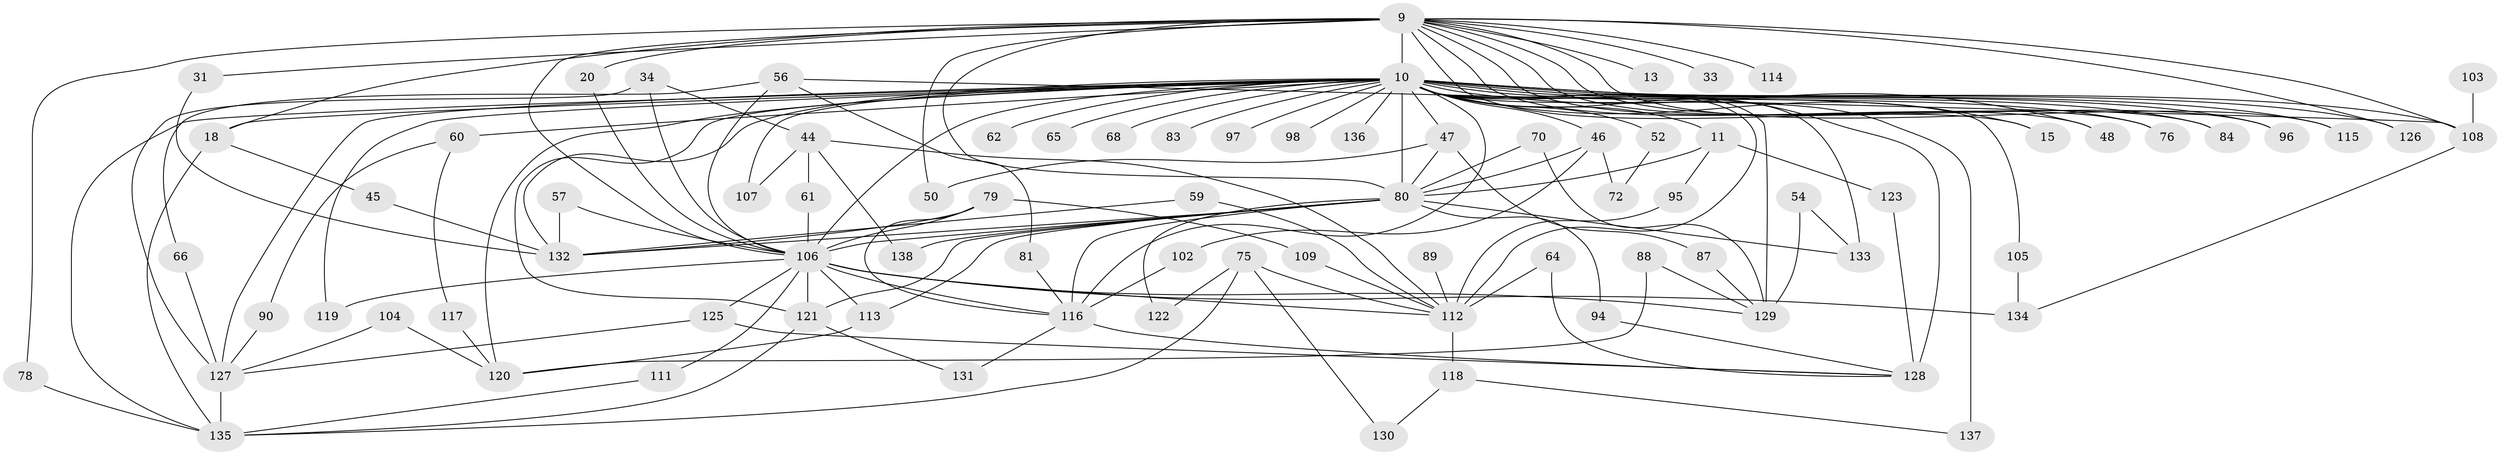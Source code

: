 // original degree distribution, {21: 0.007246376811594203, 17: 0.007246376811594203, 26: 0.007246376811594203, 18: 0.007246376811594203, 19: 0.007246376811594203, 24: 0.007246376811594203, 20: 0.014492753623188406, 33: 0.014492753623188406, 4: 0.10144927536231885, 2: 0.5652173913043478, 12: 0.007246376811594203, 3: 0.14492753623188406, 6: 0.028985507246376812, 5: 0.06521739130434782, 10: 0.007246376811594203, 8: 0.007246376811594203}
// Generated by graph-tools (version 1.1) at 2025/46/03/04/25 21:46:28]
// undirected, 82 vertices, 152 edges
graph export_dot {
graph [start="1"]
  node [color=gray90,style=filled];
  9 [super="+7"];
  10 [super="+6+8"];
  11;
  13;
  15;
  18;
  20;
  31;
  33;
  34;
  44;
  45;
  46;
  47 [super="+43"];
  48;
  50;
  52;
  54;
  56;
  57;
  59;
  60;
  61 [super="+58"];
  62;
  64;
  65 [super="+19"];
  66;
  68;
  70;
  72;
  75;
  76;
  78;
  79 [super="+42"];
  80 [super="+4"];
  81;
  83;
  84 [super="+32"];
  87;
  88;
  89;
  90;
  94;
  95;
  96;
  97;
  98;
  102;
  103;
  104;
  105;
  106 [super="+100"];
  107;
  108 [super="+92+67"];
  109;
  111;
  112 [super="+22+63"];
  113 [super="+110"];
  114;
  115;
  116 [super="+71+85+93"];
  117;
  118;
  119;
  120 [super="+82+53"];
  121 [super="+49+91"];
  122;
  123;
  125 [super="+124"];
  126 [super="+86"];
  127 [super="+69"];
  128 [super="+55+27+12"];
  129 [super="+24+30"];
  130;
  131;
  132 [super="+29+39"];
  133 [super="+77+101"];
  134 [super="+38"];
  135 [super="+36+73"];
  136;
  137 [super="+74"];
  138;
  9 -- 10 [weight=8];
  9 -- 13 [weight=2];
  9 -- 15;
  9 -- 18;
  9 -- 20;
  9 -- 33 [weight=2];
  9 -- 78;
  9 -- 96;
  9 -- 114 [weight=2];
  9 -- 76;
  9 -- 31;
  9 -- 108 [weight=3];
  9 -- 48;
  9 -- 50;
  9 -- 115;
  9 -- 126 [weight=2];
  9 -- 84;
  9 -- 80 [weight=4];
  9 -- 106 [weight=4];
  10 -- 18;
  10 -- 46;
  10 -- 48;
  10 -- 60 [weight=2];
  10 -- 65 [weight=3];
  10 -- 68 [weight=2];
  10 -- 96;
  10 -- 105;
  10 -- 112 [weight=4];
  10 -- 120 [weight=5];
  10 -- 137 [weight=3];
  10 -- 128 [weight=5];
  10 -- 136 [weight=2];
  10 -- 97 [weight=2];
  10 -- 98 [weight=2];
  10 -- 107;
  10 -- 62 [weight=2];
  10 -- 126 [weight=3];
  10 -- 132 [weight=2];
  10 -- 11;
  10 -- 15;
  10 -- 47 [weight=2];
  10 -- 52 [weight=2];
  10 -- 76;
  10 -- 80 [weight=9];
  10 -- 83 [weight=2];
  10 -- 84 [weight=2];
  10 -- 106 [weight=13];
  10 -- 108 [weight=3];
  10 -- 115;
  10 -- 119;
  10 -- 127 [weight=4];
  10 -- 129 [weight=3];
  10 -- 116 [weight=2];
  10 -- 133 [weight=3];
  10 -- 121;
  10 -- 135;
  11 -- 95;
  11 -- 123;
  11 -- 80;
  18 -- 45;
  18 -- 135;
  20 -- 106;
  31 -- 132;
  34 -- 44;
  34 -- 127;
  34 -- 106;
  44 -- 61 [weight=2];
  44 -- 107;
  44 -- 138;
  44 -- 112;
  45 -- 132;
  46 -- 72;
  46 -- 102;
  46 -- 80;
  47 -- 50;
  47 -- 87;
  47 -- 80;
  52 -- 72;
  54 -- 129;
  54 -- 133;
  56 -- 66;
  56 -- 81;
  56 -- 108;
  56 -- 106;
  57 -- 132;
  57 -- 106;
  59 -- 132;
  59 -- 112;
  60 -- 90;
  60 -- 117;
  61 -- 106;
  64 -- 112;
  64 -- 128;
  66 -- 127;
  70 -- 80;
  70 -- 129;
  75 -- 122;
  75 -- 130;
  75 -- 112;
  75 -- 135;
  78 -- 135;
  79 -- 109;
  79 -- 116;
  79 -- 106;
  79 -- 132;
  80 -- 132 [weight=2];
  80 -- 138;
  80 -- 94;
  80 -- 113;
  80 -- 116 [weight=3];
  80 -- 122;
  80 -- 106 [weight=4];
  80 -- 133 [weight=2];
  80 -- 121;
  81 -- 116;
  87 -- 129;
  88 -- 120;
  88 -- 129;
  89 -- 112;
  90 -- 127;
  94 -- 128;
  95 -- 112;
  102 -- 116;
  103 -- 108 [weight=2];
  104 -- 127;
  104 -- 120;
  105 -- 134;
  106 -- 129;
  106 -- 134 [weight=3];
  106 -- 111;
  106 -- 112;
  106 -- 116;
  106 -- 119;
  106 -- 121;
  106 -- 125;
  106 -- 113;
  108 -- 134;
  109 -- 112;
  111 -- 135;
  112 -- 118;
  113 -- 120;
  116 -- 131;
  116 -- 128;
  117 -- 120;
  118 -- 130;
  118 -- 137;
  121 -- 131;
  121 -- 135;
  123 -- 128;
  125 -- 128;
  125 -- 127;
  127 -- 135;
}
